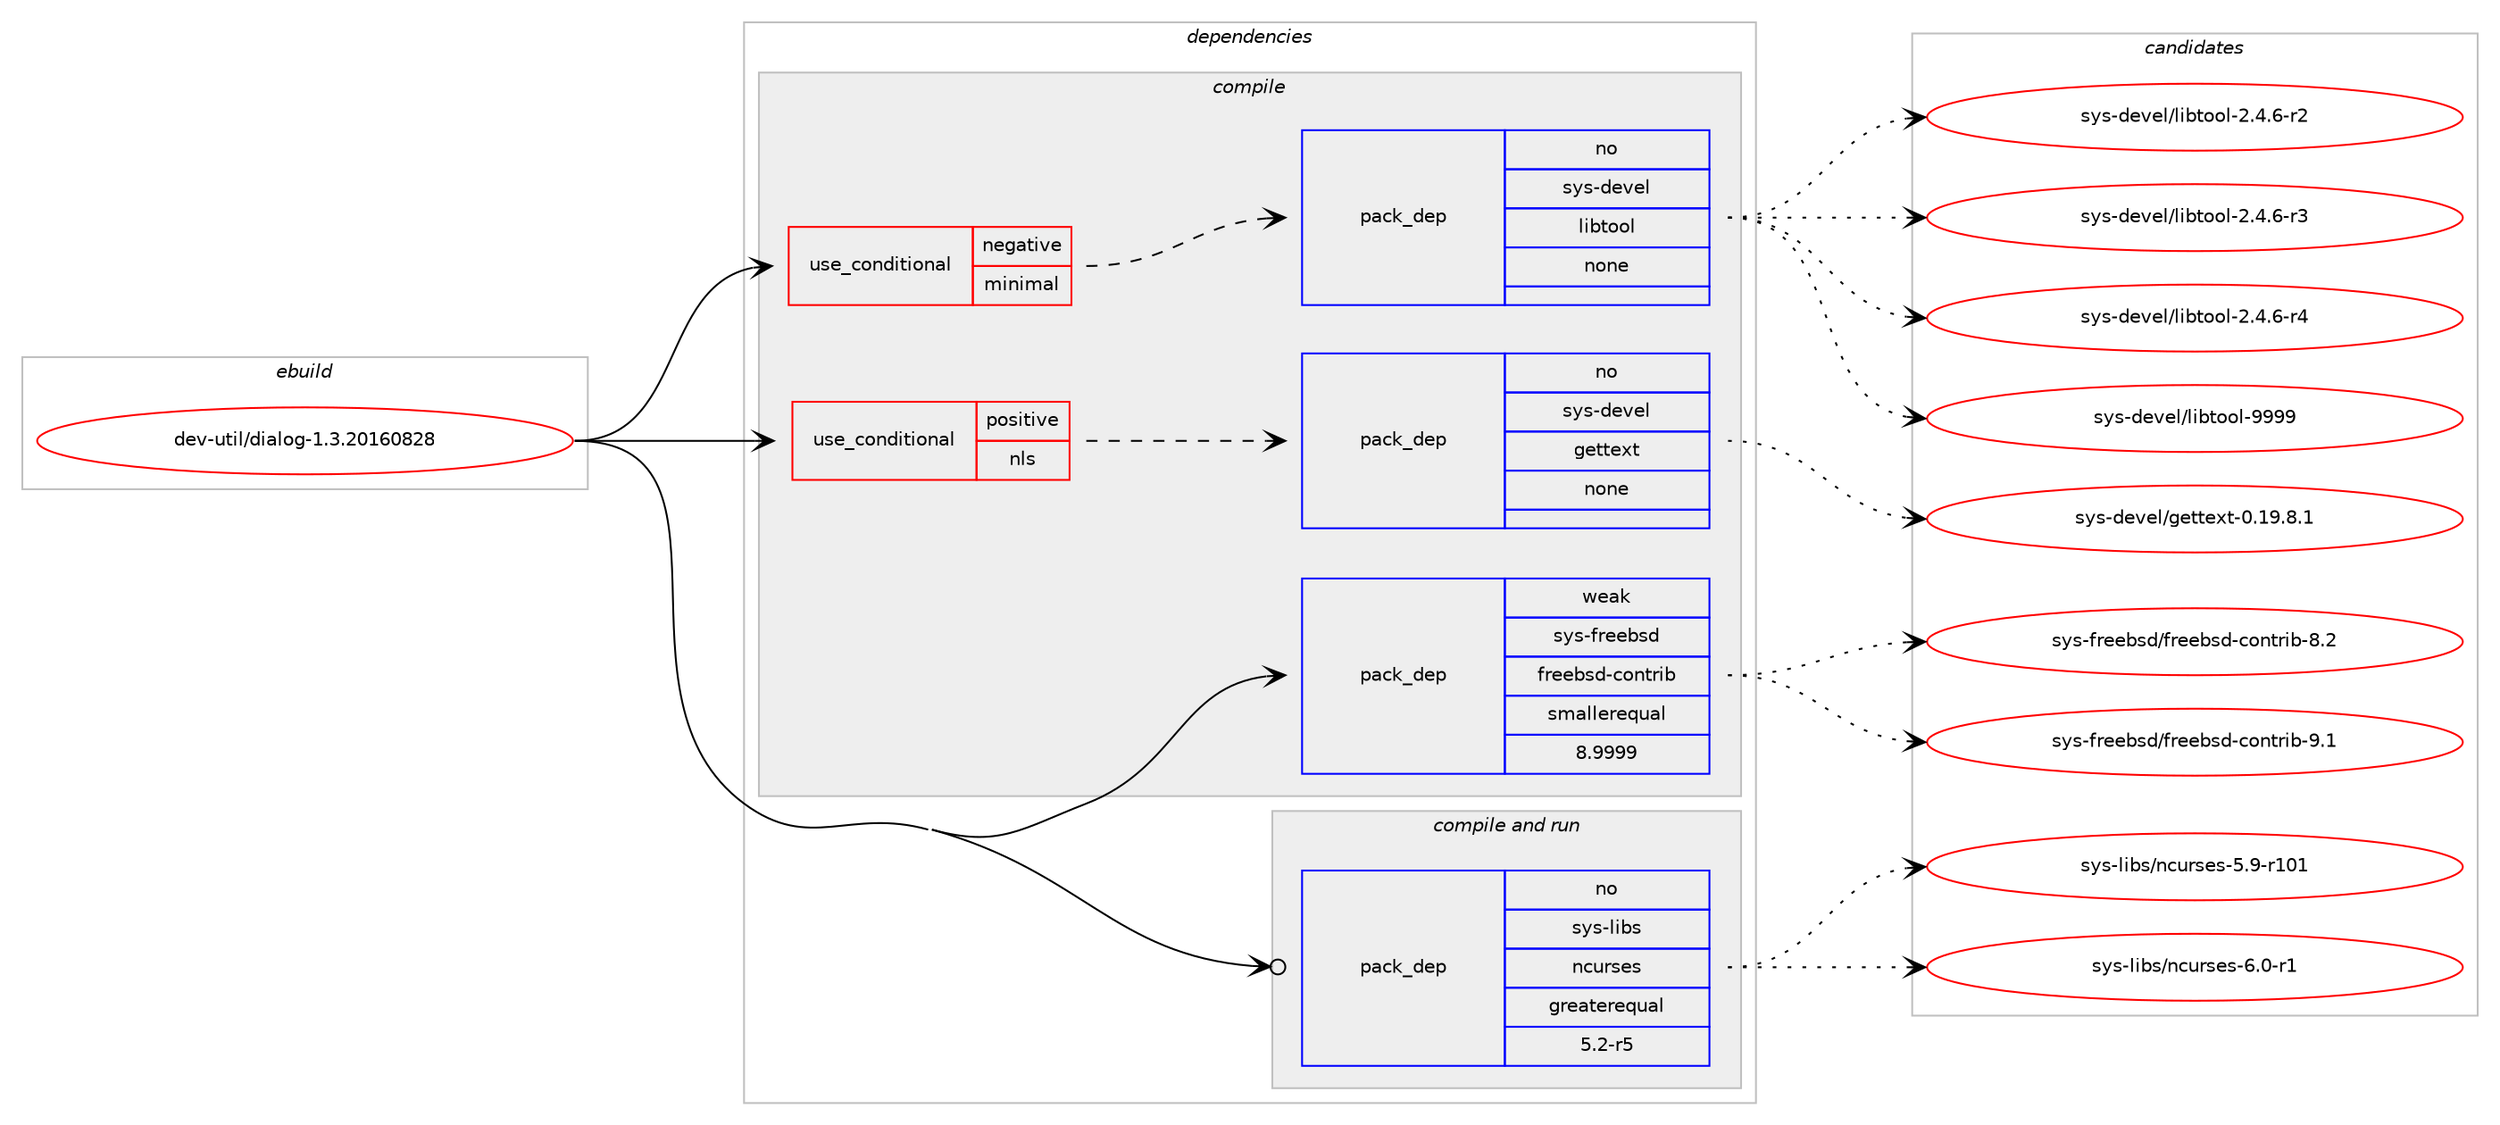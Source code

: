 digraph prolog {

# *************
# Graph options
# *************

newrank=true;
concentrate=true;
compound=true;
graph [rankdir=LR,fontname=Helvetica,fontsize=10,ranksep=1.5];#, ranksep=2.5, nodesep=0.2];
edge  [arrowhead=vee];
node  [fontname=Helvetica,fontsize=10];

# **********
# The ebuild
# **********

subgraph cluster_leftcol {
color=gray;
rank=same;
label=<<i>ebuild</i>>;
id [label="dev-util/dialog-1.3.20160828", color=red, width=4, href="../dev-util/dialog-1.3.20160828.svg"];
}

# ****************
# The dependencies
# ****************

subgraph cluster_midcol {
color=gray;
label=<<i>dependencies</i>>;
subgraph cluster_compile {
fillcolor="#eeeeee";
style=filled;
label=<<i>compile</i>>;
subgraph cond77989 {
dependency284710 [label=<<TABLE BORDER="0" CELLBORDER="1" CELLSPACING="0" CELLPADDING="4"><TR><TD ROWSPAN="3" CELLPADDING="10">use_conditional</TD></TR><TR><TD>negative</TD></TR><TR><TD>minimal</TD></TR></TABLE>>, shape=none, color=red];
subgraph pack202500 {
dependency284711 [label=<<TABLE BORDER="0" CELLBORDER="1" CELLSPACING="0" CELLPADDING="4" WIDTH="220"><TR><TD ROWSPAN="6" CELLPADDING="30">pack_dep</TD></TR><TR><TD WIDTH="110">no</TD></TR><TR><TD>sys-devel</TD></TR><TR><TD>libtool</TD></TR><TR><TD>none</TD></TR><TR><TD></TD></TR></TABLE>>, shape=none, color=blue];
}
dependency284710:e -> dependency284711:w [weight=20,style="dashed",arrowhead="vee"];
}
id:e -> dependency284710:w [weight=20,style="solid",arrowhead="vee"];
subgraph cond77990 {
dependency284712 [label=<<TABLE BORDER="0" CELLBORDER="1" CELLSPACING="0" CELLPADDING="4"><TR><TD ROWSPAN="3" CELLPADDING="10">use_conditional</TD></TR><TR><TD>positive</TD></TR><TR><TD>nls</TD></TR></TABLE>>, shape=none, color=red];
subgraph pack202501 {
dependency284713 [label=<<TABLE BORDER="0" CELLBORDER="1" CELLSPACING="0" CELLPADDING="4" WIDTH="220"><TR><TD ROWSPAN="6" CELLPADDING="30">pack_dep</TD></TR><TR><TD WIDTH="110">no</TD></TR><TR><TD>sys-devel</TD></TR><TR><TD>gettext</TD></TR><TR><TD>none</TD></TR><TR><TD></TD></TR></TABLE>>, shape=none, color=blue];
}
dependency284712:e -> dependency284713:w [weight=20,style="dashed",arrowhead="vee"];
}
id:e -> dependency284712:w [weight=20,style="solid",arrowhead="vee"];
subgraph pack202502 {
dependency284714 [label=<<TABLE BORDER="0" CELLBORDER="1" CELLSPACING="0" CELLPADDING="4" WIDTH="220"><TR><TD ROWSPAN="6" CELLPADDING="30">pack_dep</TD></TR><TR><TD WIDTH="110">weak</TD></TR><TR><TD>sys-freebsd</TD></TR><TR><TD>freebsd-contrib</TD></TR><TR><TD>smallerequal</TD></TR><TR><TD>8.9999</TD></TR></TABLE>>, shape=none, color=blue];
}
id:e -> dependency284714:w [weight=20,style="solid",arrowhead="vee"];
}
subgraph cluster_compileandrun {
fillcolor="#eeeeee";
style=filled;
label=<<i>compile and run</i>>;
subgraph pack202503 {
dependency284715 [label=<<TABLE BORDER="0" CELLBORDER="1" CELLSPACING="0" CELLPADDING="4" WIDTH="220"><TR><TD ROWSPAN="6" CELLPADDING="30">pack_dep</TD></TR><TR><TD WIDTH="110">no</TD></TR><TR><TD>sys-libs</TD></TR><TR><TD>ncurses</TD></TR><TR><TD>greaterequal</TD></TR><TR><TD>5.2-r5</TD></TR></TABLE>>, shape=none, color=blue];
}
id:e -> dependency284715:w [weight=20,style="solid",arrowhead="odotvee"];
}
subgraph cluster_run {
fillcolor="#eeeeee";
style=filled;
label=<<i>run</i>>;
}
}

# **************
# The candidates
# **************

subgraph cluster_choices {
rank=same;
color=gray;
label=<<i>candidates</i>>;

subgraph choice202500 {
color=black;
nodesep=1;
choice1151211154510010111810110847108105981161111111084550465246544511450 [label="sys-devel/libtool-2.4.6-r2", color=red, width=4,href="../sys-devel/libtool-2.4.6-r2.svg"];
choice1151211154510010111810110847108105981161111111084550465246544511451 [label="sys-devel/libtool-2.4.6-r3", color=red, width=4,href="../sys-devel/libtool-2.4.6-r3.svg"];
choice1151211154510010111810110847108105981161111111084550465246544511452 [label="sys-devel/libtool-2.4.6-r4", color=red, width=4,href="../sys-devel/libtool-2.4.6-r4.svg"];
choice1151211154510010111810110847108105981161111111084557575757 [label="sys-devel/libtool-9999", color=red, width=4,href="../sys-devel/libtool-9999.svg"];
dependency284711:e -> choice1151211154510010111810110847108105981161111111084550465246544511450:w [style=dotted,weight="100"];
dependency284711:e -> choice1151211154510010111810110847108105981161111111084550465246544511451:w [style=dotted,weight="100"];
dependency284711:e -> choice1151211154510010111810110847108105981161111111084550465246544511452:w [style=dotted,weight="100"];
dependency284711:e -> choice1151211154510010111810110847108105981161111111084557575757:w [style=dotted,weight="100"];
}
subgraph choice202501 {
color=black;
nodesep=1;
choice1151211154510010111810110847103101116116101120116454846495746564649 [label="sys-devel/gettext-0.19.8.1", color=red, width=4,href="../sys-devel/gettext-0.19.8.1.svg"];
dependency284713:e -> choice1151211154510010111810110847103101116116101120116454846495746564649:w [style=dotted,weight="100"];
}
subgraph choice202502 {
color=black;
nodesep=1;
choice1151211154510211410110198115100471021141011019811510045991111101161141059845564650 [label="sys-freebsd/freebsd-contrib-8.2", color=red, width=4,href="../sys-freebsd/freebsd-contrib-8.2.svg"];
choice1151211154510211410110198115100471021141011019811510045991111101161141059845574649 [label="sys-freebsd/freebsd-contrib-9.1", color=red, width=4,href="../sys-freebsd/freebsd-contrib-9.1.svg"];
dependency284714:e -> choice1151211154510211410110198115100471021141011019811510045991111101161141059845564650:w [style=dotted,weight="100"];
dependency284714:e -> choice1151211154510211410110198115100471021141011019811510045991111101161141059845574649:w [style=dotted,weight="100"];
}
subgraph choice202503 {
color=black;
nodesep=1;
choice115121115451081059811547110991171141151011154553465745114494849 [label="sys-libs/ncurses-5.9-r101", color=red, width=4,href="../sys-libs/ncurses-5.9-r101.svg"];
choice11512111545108105981154711099117114115101115455446484511449 [label="sys-libs/ncurses-6.0-r1", color=red, width=4,href="../sys-libs/ncurses-6.0-r1.svg"];
dependency284715:e -> choice115121115451081059811547110991171141151011154553465745114494849:w [style=dotted,weight="100"];
dependency284715:e -> choice11512111545108105981154711099117114115101115455446484511449:w [style=dotted,weight="100"];
}
}

}
